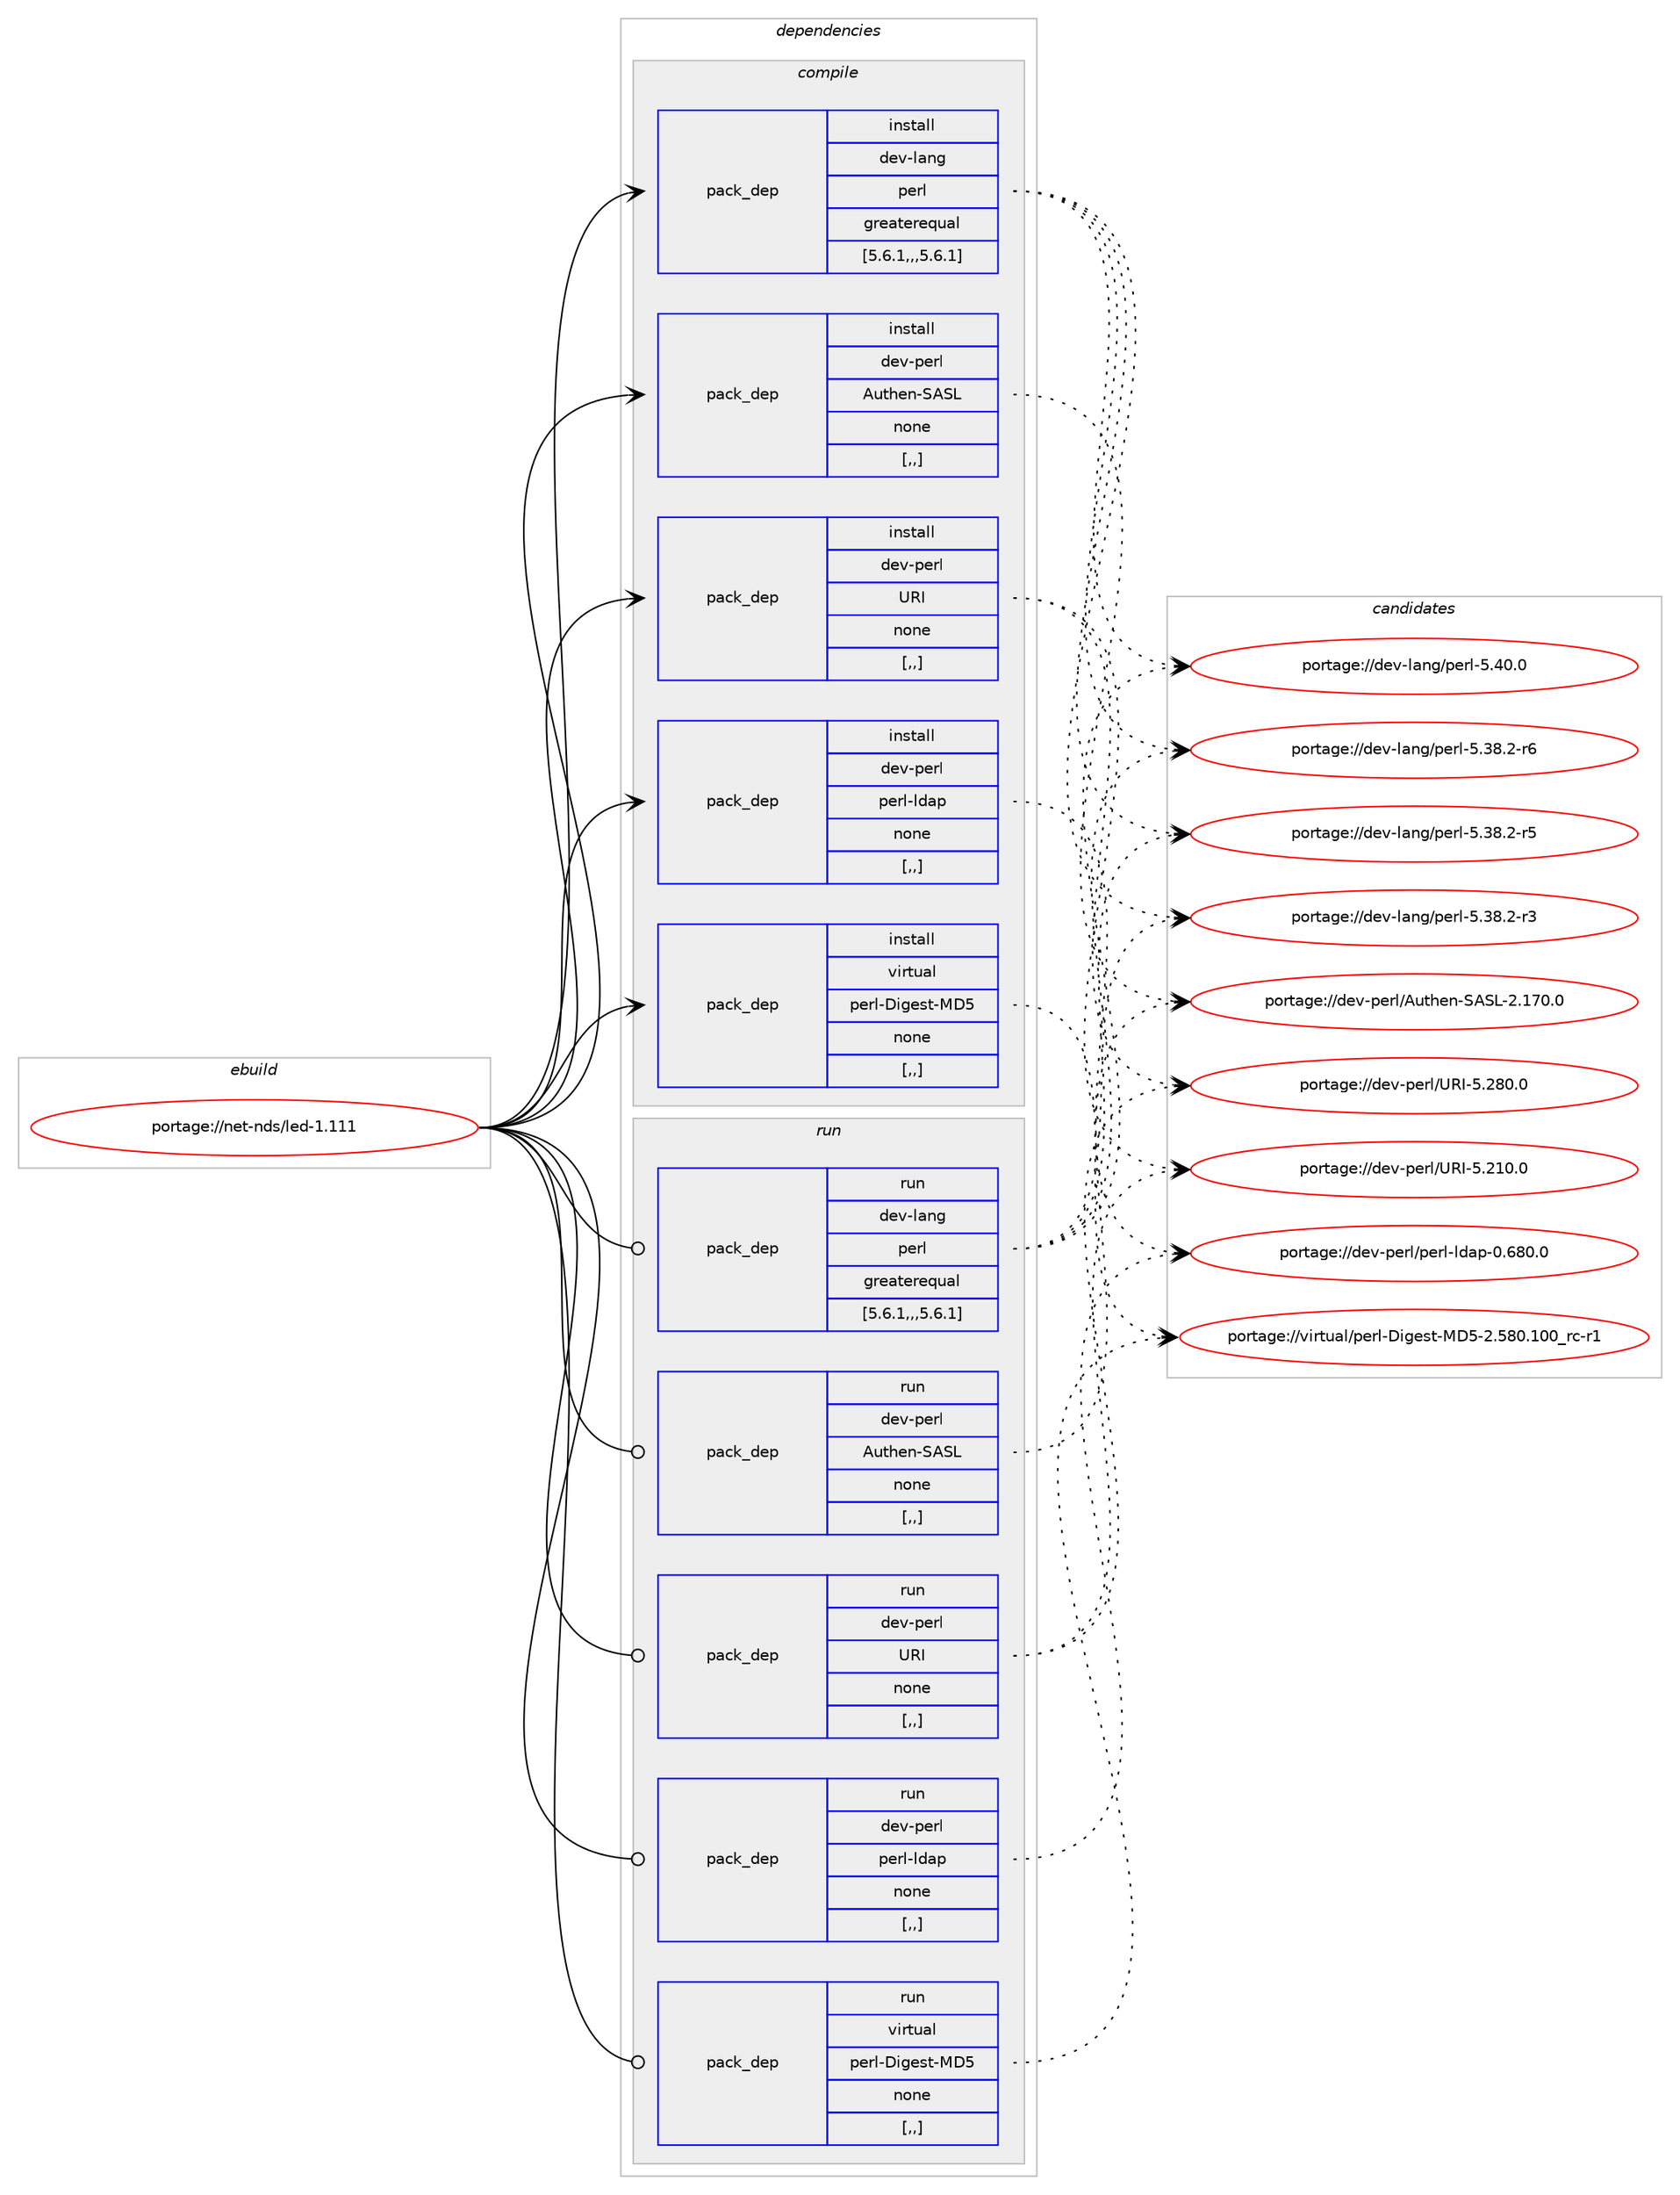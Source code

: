 digraph prolog {

# *************
# Graph options
# *************

newrank=true;
concentrate=true;
compound=true;
graph [rankdir=LR,fontname=Helvetica,fontsize=10,ranksep=1.5];#, ranksep=2.5, nodesep=0.2];
edge  [arrowhead=vee];
node  [fontname=Helvetica,fontsize=10];

# **********
# The ebuild
# **********

subgraph cluster_leftcol {
color=gray;
label=<<i>ebuild</i>>;
id [label="portage://net-nds/led-1.111", color=red, width=4, href="../net-nds/led-1.111.svg"];
}

# ****************
# The dependencies
# ****************

subgraph cluster_midcol {
color=gray;
label=<<i>dependencies</i>>;
subgraph cluster_compile {
fillcolor="#eeeeee";
style=filled;
label=<<i>compile</i>>;
subgraph pack7465 {
dependency12158 [label=<<TABLE BORDER="0" CELLBORDER="1" CELLSPACING="0" CELLPADDING="4" WIDTH="220"><TR><TD ROWSPAN="6" CELLPADDING="30">pack_dep</TD></TR><TR><TD WIDTH="110">install</TD></TR><TR><TD>dev-lang</TD></TR><TR><TD>perl</TD></TR><TR><TD>greaterequal</TD></TR><TR><TD>[5.6.1,,,5.6.1]</TD></TR></TABLE>>, shape=none, color=blue];
}
id:e -> dependency12158:w [weight=20,style="solid",arrowhead="vee"];
subgraph pack7466 {
dependency12159 [label=<<TABLE BORDER="0" CELLBORDER="1" CELLSPACING="0" CELLPADDING="4" WIDTH="220"><TR><TD ROWSPAN="6" CELLPADDING="30">pack_dep</TD></TR><TR><TD WIDTH="110">install</TD></TR><TR><TD>dev-perl</TD></TR><TR><TD>Authen-SASL</TD></TR><TR><TD>none</TD></TR><TR><TD>[,,]</TD></TR></TABLE>>, shape=none, color=blue];
}
id:e -> dependency12159:w [weight=20,style="solid",arrowhead="vee"];
subgraph pack7467 {
dependency12160 [label=<<TABLE BORDER="0" CELLBORDER="1" CELLSPACING="0" CELLPADDING="4" WIDTH="220"><TR><TD ROWSPAN="6" CELLPADDING="30">pack_dep</TD></TR><TR><TD WIDTH="110">install</TD></TR><TR><TD>dev-perl</TD></TR><TR><TD>URI</TD></TR><TR><TD>none</TD></TR><TR><TD>[,,]</TD></TR></TABLE>>, shape=none, color=blue];
}
id:e -> dependency12160:w [weight=20,style="solid",arrowhead="vee"];
subgraph pack7468 {
dependency12161 [label=<<TABLE BORDER="0" CELLBORDER="1" CELLSPACING="0" CELLPADDING="4" WIDTH="220"><TR><TD ROWSPAN="6" CELLPADDING="30">pack_dep</TD></TR><TR><TD WIDTH="110">install</TD></TR><TR><TD>dev-perl</TD></TR><TR><TD>perl-ldap</TD></TR><TR><TD>none</TD></TR><TR><TD>[,,]</TD></TR></TABLE>>, shape=none, color=blue];
}
id:e -> dependency12161:w [weight=20,style="solid",arrowhead="vee"];
subgraph pack7469 {
dependency12162 [label=<<TABLE BORDER="0" CELLBORDER="1" CELLSPACING="0" CELLPADDING="4" WIDTH="220"><TR><TD ROWSPAN="6" CELLPADDING="30">pack_dep</TD></TR><TR><TD WIDTH="110">install</TD></TR><TR><TD>virtual</TD></TR><TR><TD>perl-Digest-MD5</TD></TR><TR><TD>none</TD></TR><TR><TD>[,,]</TD></TR></TABLE>>, shape=none, color=blue];
}
id:e -> dependency12162:w [weight=20,style="solid",arrowhead="vee"];
}
subgraph cluster_compileandrun {
fillcolor="#eeeeee";
style=filled;
label=<<i>compile and run</i>>;
}
subgraph cluster_run {
fillcolor="#eeeeee";
style=filled;
label=<<i>run</i>>;
subgraph pack7470 {
dependency12163 [label=<<TABLE BORDER="0" CELLBORDER="1" CELLSPACING="0" CELLPADDING="4" WIDTH="220"><TR><TD ROWSPAN="6" CELLPADDING="30">pack_dep</TD></TR><TR><TD WIDTH="110">run</TD></TR><TR><TD>dev-lang</TD></TR><TR><TD>perl</TD></TR><TR><TD>greaterequal</TD></TR><TR><TD>[5.6.1,,,5.6.1]</TD></TR></TABLE>>, shape=none, color=blue];
}
id:e -> dependency12163:w [weight=20,style="solid",arrowhead="odot"];
subgraph pack7471 {
dependency12164 [label=<<TABLE BORDER="0" CELLBORDER="1" CELLSPACING="0" CELLPADDING="4" WIDTH="220"><TR><TD ROWSPAN="6" CELLPADDING="30">pack_dep</TD></TR><TR><TD WIDTH="110">run</TD></TR><TR><TD>dev-perl</TD></TR><TR><TD>Authen-SASL</TD></TR><TR><TD>none</TD></TR><TR><TD>[,,]</TD></TR></TABLE>>, shape=none, color=blue];
}
id:e -> dependency12164:w [weight=20,style="solid",arrowhead="odot"];
subgraph pack7472 {
dependency12165 [label=<<TABLE BORDER="0" CELLBORDER="1" CELLSPACING="0" CELLPADDING="4" WIDTH="220"><TR><TD ROWSPAN="6" CELLPADDING="30">pack_dep</TD></TR><TR><TD WIDTH="110">run</TD></TR><TR><TD>dev-perl</TD></TR><TR><TD>URI</TD></TR><TR><TD>none</TD></TR><TR><TD>[,,]</TD></TR></TABLE>>, shape=none, color=blue];
}
id:e -> dependency12165:w [weight=20,style="solid",arrowhead="odot"];
subgraph pack7473 {
dependency12166 [label=<<TABLE BORDER="0" CELLBORDER="1" CELLSPACING="0" CELLPADDING="4" WIDTH="220"><TR><TD ROWSPAN="6" CELLPADDING="30">pack_dep</TD></TR><TR><TD WIDTH="110">run</TD></TR><TR><TD>dev-perl</TD></TR><TR><TD>perl-ldap</TD></TR><TR><TD>none</TD></TR><TR><TD>[,,]</TD></TR></TABLE>>, shape=none, color=blue];
}
id:e -> dependency12166:w [weight=20,style="solid",arrowhead="odot"];
subgraph pack7474 {
dependency12167 [label=<<TABLE BORDER="0" CELLBORDER="1" CELLSPACING="0" CELLPADDING="4" WIDTH="220"><TR><TD ROWSPAN="6" CELLPADDING="30">pack_dep</TD></TR><TR><TD WIDTH="110">run</TD></TR><TR><TD>virtual</TD></TR><TR><TD>perl-Digest-MD5</TD></TR><TR><TD>none</TD></TR><TR><TD>[,,]</TD></TR></TABLE>>, shape=none, color=blue];
}
id:e -> dependency12167:w [weight=20,style="solid",arrowhead="odot"];
}
}

# **************
# The candidates
# **************

subgraph cluster_choices {
rank=same;
color=gray;
label=<<i>candidates</i>>;

subgraph choice7465 {
color=black;
nodesep=1;
choice10010111845108971101034711210111410845534652484648 [label="portage://dev-lang/perl-5.40.0", color=red, width=4,href="../dev-lang/perl-5.40.0.svg"];
choice100101118451089711010347112101114108455346515646504511454 [label="portage://dev-lang/perl-5.38.2-r6", color=red, width=4,href="../dev-lang/perl-5.38.2-r6.svg"];
choice100101118451089711010347112101114108455346515646504511453 [label="portage://dev-lang/perl-5.38.2-r5", color=red, width=4,href="../dev-lang/perl-5.38.2-r5.svg"];
choice100101118451089711010347112101114108455346515646504511451 [label="portage://dev-lang/perl-5.38.2-r3", color=red, width=4,href="../dev-lang/perl-5.38.2-r3.svg"];
dependency12158:e -> choice10010111845108971101034711210111410845534652484648:w [style=dotted,weight="100"];
dependency12158:e -> choice100101118451089711010347112101114108455346515646504511454:w [style=dotted,weight="100"];
dependency12158:e -> choice100101118451089711010347112101114108455346515646504511453:w [style=dotted,weight="100"];
dependency12158:e -> choice100101118451089711010347112101114108455346515646504511451:w [style=dotted,weight="100"];
}
subgraph choice7466 {
color=black;
nodesep=1;
choice10010111845112101114108476511711610410111045836583764550464955484648 [label="portage://dev-perl/Authen-SASL-2.170.0", color=red, width=4,href="../dev-perl/Authen-SASL-2.170.0.svg"];
dependency12159:e -> choice10010111845112101114108476511711610410111045836583764550464955484648:w [style=dotted,weight="100"];
}
subgraph choice7467 {
color=black;
nodesep=1;
choice10010111845112101114108478582734553465056484648 [label="portage://dev-perl/URI-5.280.0", color=red, width=4,href="../dev-perl/URI-5.280.0.svg"];
choice10010111845112101114108478582734553465049484648 [label="portage://dev-perl/URI-5.210.0", color=red, width=4,href="../dev-perl/URI-5.210.0.svg"];
dependency12160:e -> choice10010111845112101114108478582734553465056484648:w [style=dotted,weight="100"];
dependency12160:e -> choice10010111845112101114108478582734553465049484648:w [style=dotted,weight="100"];
}
subgraph choice7468 {
color=black;
nodesep=1;
choice100101118451121011141084711210111410845108100971124548465456484648 [label="portage://dev-perl/perl-ldap-0.680.0", color=red, width=4,href="../dev-perl/perl-ldap-0.680.0.svg"];
dependency12161:e -> choice100101118451121011141084711210111410845108100971124548465456484648:w [style=dotted,weight="100"];
}
subgraph choice7469 {
color=black;
nodesep=1;
choice11810511411611797108471121011141084568105103101115116457768534550465356484649484895114994511449 [label="portage://virtual/perl-Digest-MD5-2.580.100_rc-r1", color=red, width=4,href="../virtual/perl-Digest-MD5-2.580.100_rc-r1.svg"];
dependency12162:e -> choice11810511411611797108471121011141084568105103101115116457768534550465356484649484895114994511449:w [style=dotted,weight="100"];
}
subgraph choice7470 {
color=black;
nodesep=1;
choice10010111845108971101034711210111410845534652484648 [label="portage://dev-lang/perl-5.40.0", color=red, width=4,href="../dev-lang/perl-5.40.0.svg"];
choice100101118451089711010347112101114108455346515646504511454 [label="portage://dev-lang/perl-5.38.2-r6", color=red, width=4,href="../dev-lang/perl-5.38.2-r6.svg"];
choice100101118451089711010347112101114108455346515646504511453 [label="portage://dev-lang/perl-5.38.2-r5", color=red, width=4,href="../dev-lang/perl-5.38.2-r5.svg"];
choice100101118451089711010347112101114108455346515646504511451 [label="portage://dev-lang/perl-5.38.2-r3", color=red, width=4,href="../dev-lang/perl-5.38.2-r3.svg"];
dependency12163:e -> choice10010111845108971101034711210111410845534652484648:w [style=dotted,weight="100"];
dependency12163:e -> choice100101118451089711010347112101114108455346515646504511454:w [style=dotted,weight="100"];
dependency12163:e -> choice100101118451089711010347112101114108455346515646504511453:w [style=dotted,weight="100"];
dependency12163:e -> choice100101118451089711010347112101114108455346515646504511451:w [style=dotted,weight="100"];
}
subgraph choice7471 {
color=black;
nodesep=1;
choice10010111845112101114108476511711610410111045836583764550464955484648 [label="portage://dev-perl/Authen-SASL-2.170.0", color=red, width=4,href="../dev-perl/Authen-SASL-2.170.0.svg"];
dependency12164:e -> choice10010111845112101114108476511711610410111045836583764550464955484648:w [style=dotted,weight="100"];
}
subgraph choice7472 {
color=black;
nodesep=1;
choice10010111845112101114108478582734553465056484648 [label="portage://dev-perl/URI-5.280.0", color=red, width=4,href="../dev-perl/URI-5.280.0.svg"];
choice10010111845112101114108478582734553465049484648 [label="portage://dev-perl/URI-5.210.0", color=red, width=4,href="../dev-perl/URI-5.210.0.svg"];
dependency12165:e -> choice10010111845112101114108478582734553465056484648:w [style=dotted,weight="100"];
dependency12165:e -> choice10010111845112101114108478582734553465049484648:w [style=dotted,weight="100"];
}
subgraph choice7473 {
color=black;
nodesep=1;
choice100101118451121011141084711210111410845108100971124548465456484648 [label="portage://dev-perl/perl-ldap-0.680.0", color=red, width=4,href="../dev-perl/perl-ldap-0.680.0.svg"];
dependency12166:e -> choice100101118451121011141084711210111410845108100971124548465456484648:w [style=dotted,weight="100"];
}
subgraph choice7474 {
color=black;
nodesep=1;
choice11810511411611797108471121011141084568105103101115116457768534550465356484649484895114994511449 [label="portage://virtual/perl-Digest-MD5-2.580.100_rc-r1", color=red, width=4,href="../virtual/perl-Digest-MD5-2.580.100_rc-r1.svg"];
dependency12167:e -> choice11810511411611797108471121011141084568105103101115116457768534550465356484649484895114994511449:w [style=dotted,weight="100"];
}
}

}
